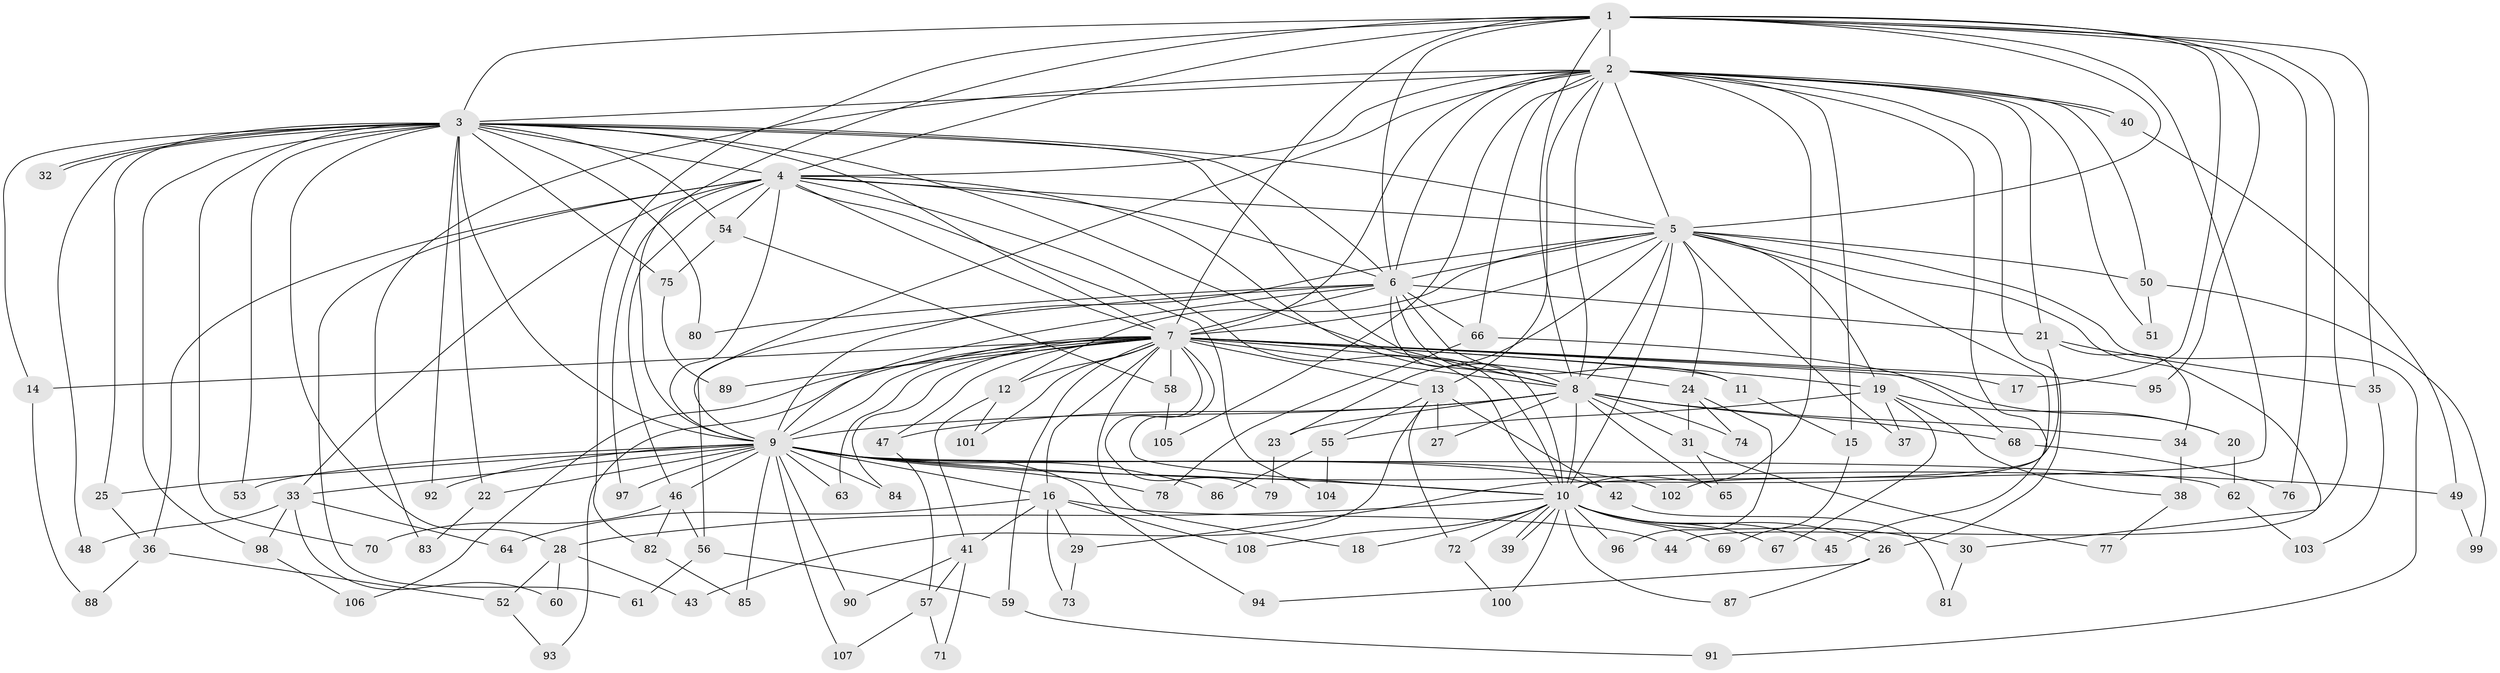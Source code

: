 // coarse degree distribution, {10: 0.023255813953488372, 24: 0.023255813953488372, 2: 0.627906976744186, 1: 0.11627906976744186, 3: 0.06976744186046512, 5: 0.046511627906976744, 16: 0.023255813953488372, 9: 0.023255813953488372, 4: 0.023255813953488372, 21: 0.023255813953488372}
// Generated by graph-tools (version 1.1) at 2025/46/03/04/25 21:46:37]
// undirected, 108 vertices, 241 edges
graph export_dot {
graph [start="1"]
  node [color=gray90,style=filled];
  1;
  2;
  3;
  4;
  5;
  6;
  7;
  8;
  9;
  10;
  11;
  12;
  13;
  14;
  15;
  16;
  17;
  18;
  19;
  20;
  21;
  22;
  23;
  24;
  25;
  26;
  27;
  28;
  29;
  30;
  31;
  32;
  33;
  34;
  35;
  36;
  37;
  38;
  39;
  40;
  41;
  42;
  43;
  44;
  45;
  46;
  47;
  48;
  49;
  50;
  51;
  52;
  53;
  54;
  55;
  56;
  57;
  58;
  59;
  60;
  61;
  62;
  63;
  64;
  65;
  66;
  67;
  68;
  69;
  70;
  71;
  72;
  73;
  74;
  75;
  76;
  77;
  78;
  79;
  80;
  81;
  82;
  83;
  84;
  85;
  86;
  87;
  88;
  89;
  90;
  91;
  92;
  93;
  94;
  95;
  96;
  97;
  98;
  99;
  100;
  101;
  102;
  103;
  104;
  105;
  106;
  107;
  108;
  1 -- 2;
  1 -- 3;
  1 -- 4;
  1 -- 5;
  1 -- 6;
  1 -- 7;
  1 -- 8;
  1 -- 9;
  1 -- 10;
  1 -- 17;
  1 -- 35;
  1 -- 44;
  1 -- 76;
  1 -- 82;
  1 -- 95;
  2 -- 3;
  2 -- 4;
  2 -- 5;
  2 -- 6;
  2 -- 7;
  2 -- 8;
  2 -- 9;
  2 -- 10;
  2 -- 13;
  2 -- 15;
  2 -- 21;
  2 -- 26;
  2 -- 40;
  2 -- 40;
  2 -- 50;
  2 -- 51;
  2 -- 66;
  2 -- 83;
  2 -- 102;
  2 -- 105;
  3 -- 4;
  3 -- 5;
  3 -- 6;
  3 -- 7;
  3 -- 8;
  3 -- 9;
  3 -- 10;
  3 -- 14;
  3 -- 22;
  3 -- 25;
  3 -- 28;
  3 -- 32;
  3 -- 32;
  3 -- 48;
  3 -- 53;
  3 -- 54;
  3 -- 70;
  3 -- 75;
  3 -- 80;
  3 -- 92;
  3 -- 98;
  4 -- 5;
  4 -- 6;
  4 -- 7;
  4 -- 8;
  4 -- 9;
  4 -- 10;
  4 -- 33;
  4 -- 36;
  4 -- 46;
  4 -- 54;
  4 -- 61;
  4 -- 97;
  4 -- 104;
  5 -- 6;
  5 -- 7;
  5 -- 8;
  5 -- 9;
  5 -- 10;
  5 -- 12;
  5 -- 19;
  5 -- 23;
  5 -- 24;
  5 -- 30;
  5 -- 37;
  5 -- 45;
  5 -- 50;
  5 -- 91;
  6 -- 7;
  6 -- 8;
  6 -- 9;
  6 -- 10;
  6 -- 11;
  6 -- 21;
  6 -- 56;
  6 -- 66;
  6 -- 80;
  7 -- 8;
  7 -- 9;
  7 -- 10;
  7 -- 11;
  7 -- 12;
  7 -- 13;
  7 -- 14;
  7 -- 16;
  7 -- 17;
  7 -- 18;
  7 -- 19;
  7 -- 20;
  7 -- 24;
  7 -- 47;
  7 -- 58;
  7 -- 59;
  7 -- 63;
  7 -- 79;
  7 -- 84;
  7 -- 89;
  7 -- 93;
  7 -- 95;
  7 -- 101;
  7 -- 106;
  8 -- 9;
  8 -- 10;
  8 -- 23;
  8 -- 27;
  8 -- 31;
  8 -- 34;
  8 -- 47;
  8 -- 65;
  8 -- 68;
  8 -- 74;
  9 -- 10;
  9 -- 16;
  9 -- 22;
  9 -- 25;
  9 -- 33;
  9 -- 42;
  9 -- 46;
  9 -- 49;
  9 -- 53;
  9 -- 62;
  9 -- 63;
  9 -- 78;
  9 -- 84;
  9 -- 85;
  9 -- 86;
  9 -- 90;
  9 -- 92;
  9 -- 94;
  9 -- 97;
  9 -- 102;
  9 -- 107;
  10 -- 18;
  10 -- 26;
  10 -- 28;
  10 -- 30;
  10 -- 39;
  10 -- 39;
  10 -- 45;
  10 -- 67;
  10 -- 69;
  10 -- 72;
  10 -- 87;
  10 -- 96;
  10 -- 100;
  10 -- 108;
  11 -- 15;
  12 -- 41;
  12 -- 101;
  13 -- 27;
  13 -- 42;
  13 -- 43;
  13 -- 55;
  13 -- 72;
  14 -- 88;
  15 -- 69;
  16 -- 29;
  16 -- 41;
  16 -- 44;
  16 -- 64;
  16 -- 73;
  16 -- 108;
  19 -- 20;
  19 -- 37;
  19 -- 38;
  19 -- 55;
  19 -- 67;
  20 -- 62;
  21 -- 29;
  21 -- 34;
  21 -- 35;
  22 -- 83;
  23 -- 79;
  24 -- 31;
  24 -- 74;
  24 -- 96;
  25 -- 36;
  26 -- 87;
  26 -- 94;
  28 -- 43;
  28 -- 52;
  28 -- 60;
  29 -- 73;
  30 -- 81;
  31 -- 65;
  31 -- 77;
  33 -- 48;
  33 -- 60;
  33 -- 64;
  33 -- 98;
  34 -- 38;
  35 -- 103;
  36 -- 52;
  36 -- 88;
  38 -- 77;
  40 -- 49;
  41 -- 57;
  41 -- 71;
  41 -- 90;
  42 -- 81;
  46 -- 56;
  46 -- 70;
  46 -- 82;
  47 -- 57;
  49 -- 99;
  50 -- 51;
  50 -- 99;
  52 -- 93;
  54 -- 58;
  54 -- 75;
  55 -- 86;
  55 -- 104;
  56 -- 59;
  56 -- 61;
  57 -- 71;
  57 -- 107;
  58 -- 105;
  59 -- 91;
  62 -- 103;
  66 -- 68;
  66 -- 78;
  68 -- 76;
  72 -- 100;
  75 -- 89;
  82 -- 85;
  98 -- 106;
}

